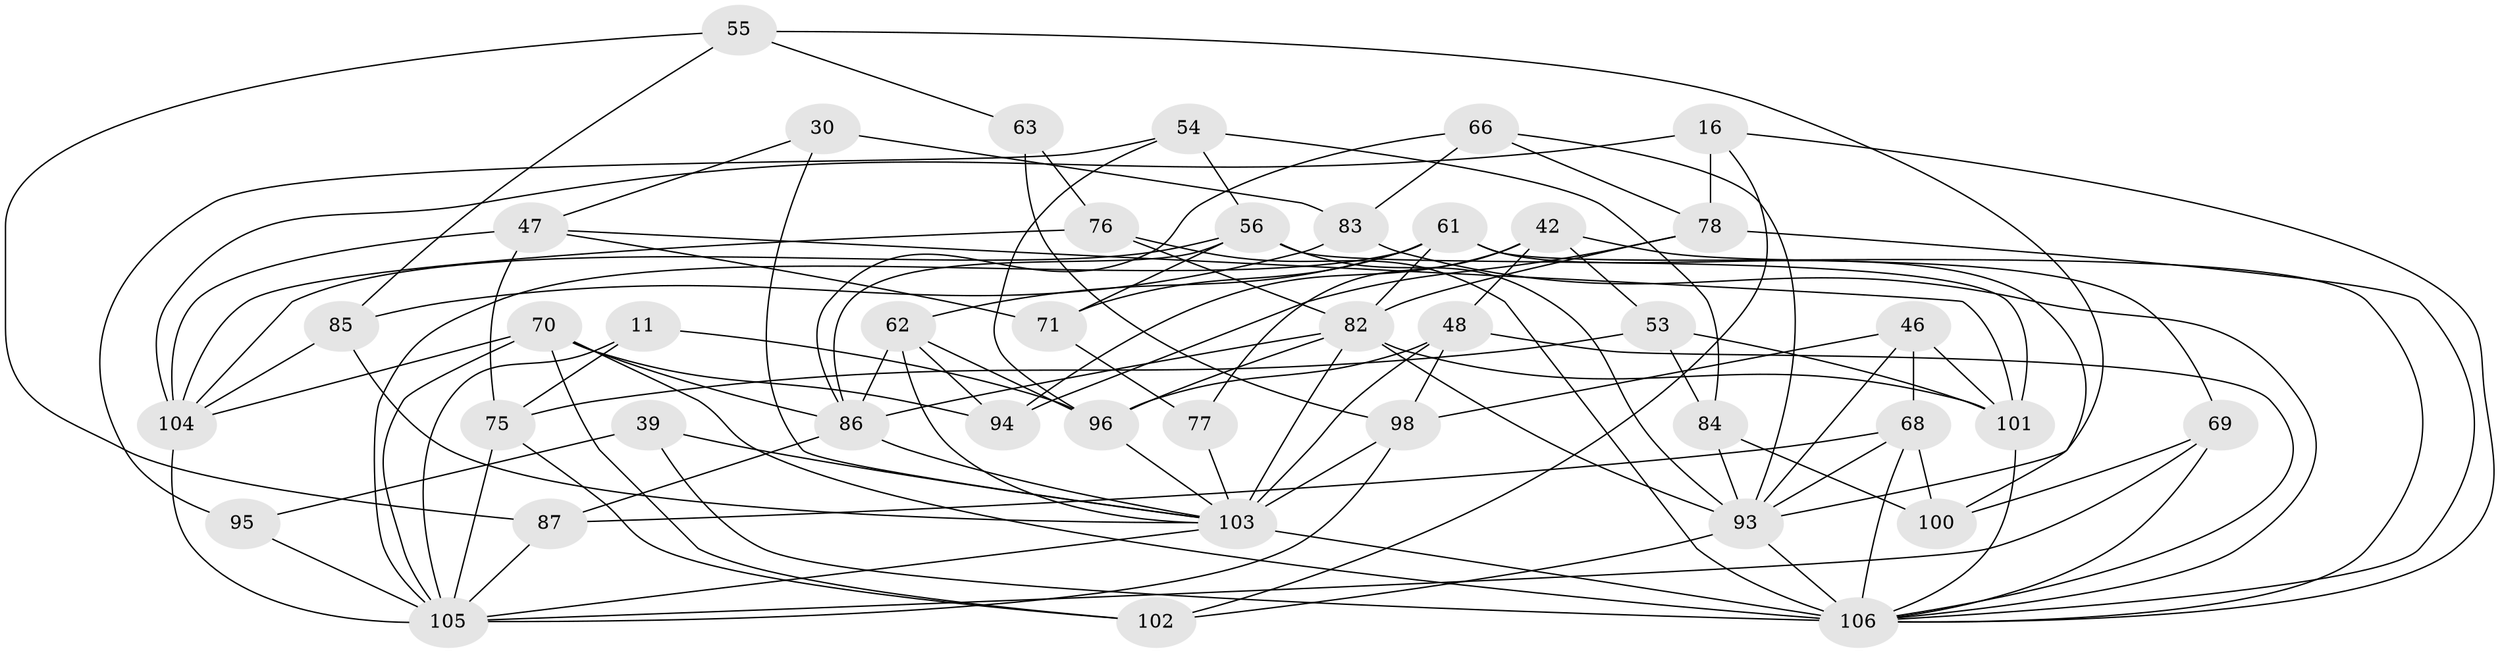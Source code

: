// original degree distribution, {4: 1.0}
// Generated by graph-tools (version 1.1) at 2025/02/03/04/25 22:02:09]
// undirected, 42 vertices, 109 edges
graph export_dot {
graph [start="1"]
  node [color=gray90,style=filled];
  11;
  16 [super="+9"];
  30;
  39;
  42 [super="+6"];
  46;
  47 [super="+36"];
  48 [super="+32"];
  53;
  54;
  55;
  56 [super="+52"];
  61 [super="+45"];
  62 [super="+41"];
  63;
  66;
  68 [super="+50"];
  69;
  70 [super="+40"];
  71;
  75 [super="+24"];
  76;
  77;
  78 [super="+67"];
  82 [super="+65+51+72"];
  83 [super="+5"];
  84 [super="+58"];
  85;
  86 [super="+12+44"];
  87;
  93 [super="+34+73+74"];
  94;
  95;
  96 [super="+4+88"];
  98 [super="+23"];
  100 [super="+15"];
  101 [super="+38+57"];
  102;
  103 [super="+20+79+91"];
  104 [super="+59"];
  105 [super="+14+92+99+60"];
  106 [super="+7+18+64+97"];
  11 -- 96 [weight=2];
  11 -- 75;
  11 -- 105;
  16 -- 102;
  16 -- 104 [weight=2];
  16 -- 106;
  16 -- 78 [weight=2];
  30 -- 83 [weight=2];
  30 -- 47;
  30 -- 103;
  39 -- 95;
  39 -- 106 [weight=2];
  39 -- 103;
  42 -- 77 [weight=2];
  42 -- 94;
  42 -- 69;
  42 -- 53;
  42 -- 48;
  46 -- 98;
  46 -- 68;
  46 -- 93;
  46 -- 101;
  47 -- 71;
  47 -- 75 [weight=2];
  47 -- 101;
  47 -- 104;
  48 -- 106 [weight=3];
  48 -- 96 [weight=2];
  48 -- 98;
  48 -- 103;
  53 -- 84;
  53 -- 75;
  53 -- 101;
  54 -- 95;
  54 -- 56;
  54 -- 96;
  54 -- 84;
  55 -- 87;
  55 -- 63;
  55 -- 85;
  55 -- 93;
  56 -- 71;
  56 -- 86;
  56 -- 101;
  56 -- 104;
  56 -- 93;
  61 -- 71;
  61 -- 105 [weight=2];
  61 -- 82;
  61 -- 100;
  61 -- 106 [weight=2];
  61 -- 62;
  62 -- 86 [weight=2];
  62 -- 96;
  62 -- 94;
  62 -- 103;
  63 -- 76;
  63 -- 98 [weight=2];
  66 -- 83;
  66 -- 86;
  66 -- 78;
  66 -- 93;
  68 -- 106 [weight=3];
  68 -- 100 [weight=2];
  68 -- 87;
  68 -- 93;
  69 -- 100;
  69 -- 105;
  69 -- 106;
  70 -- 106 [weight=3];
  70 -- 86;
  70 -- 102;
  70 -- 104;
  70 -- 94;
  70 -- 105;
  71 -- 77;
  75 -- 102;
  75 -- 105;
  76 -- 106;
  76 -- 104;
  76 -- 82;
  77 -- 103;
  78 -- 94;
  78 -- 106 [weight=2];
  78 -- 82 [weight=2];
  82 -- 101 [weight=2];
  82 -- 93 [weight=3];
  82 -- 96;
  82 -- 103 [weight=5];
  82 -- 86;
  83 -- 85;
  83 -- 106 [weight=2];
  84 -- 100 [weight=2];
  84 -- 93 [weight=2];
  85 -- 104;
  85 -- 103;
  86 -- 87;
  86 -- 103;
  87 -- 105;
  93 -- 102;
  93 -- 106 [weight=3];
  95 -- 105 [weight=2];
  96 -- 103;
  98 -- 103;
  98 -- 105;
  101 -- 106 [weight=2];
  103 -- 105 [weight=3];
  103 -- 106 [weight=3];
  104 -- 105;
}
